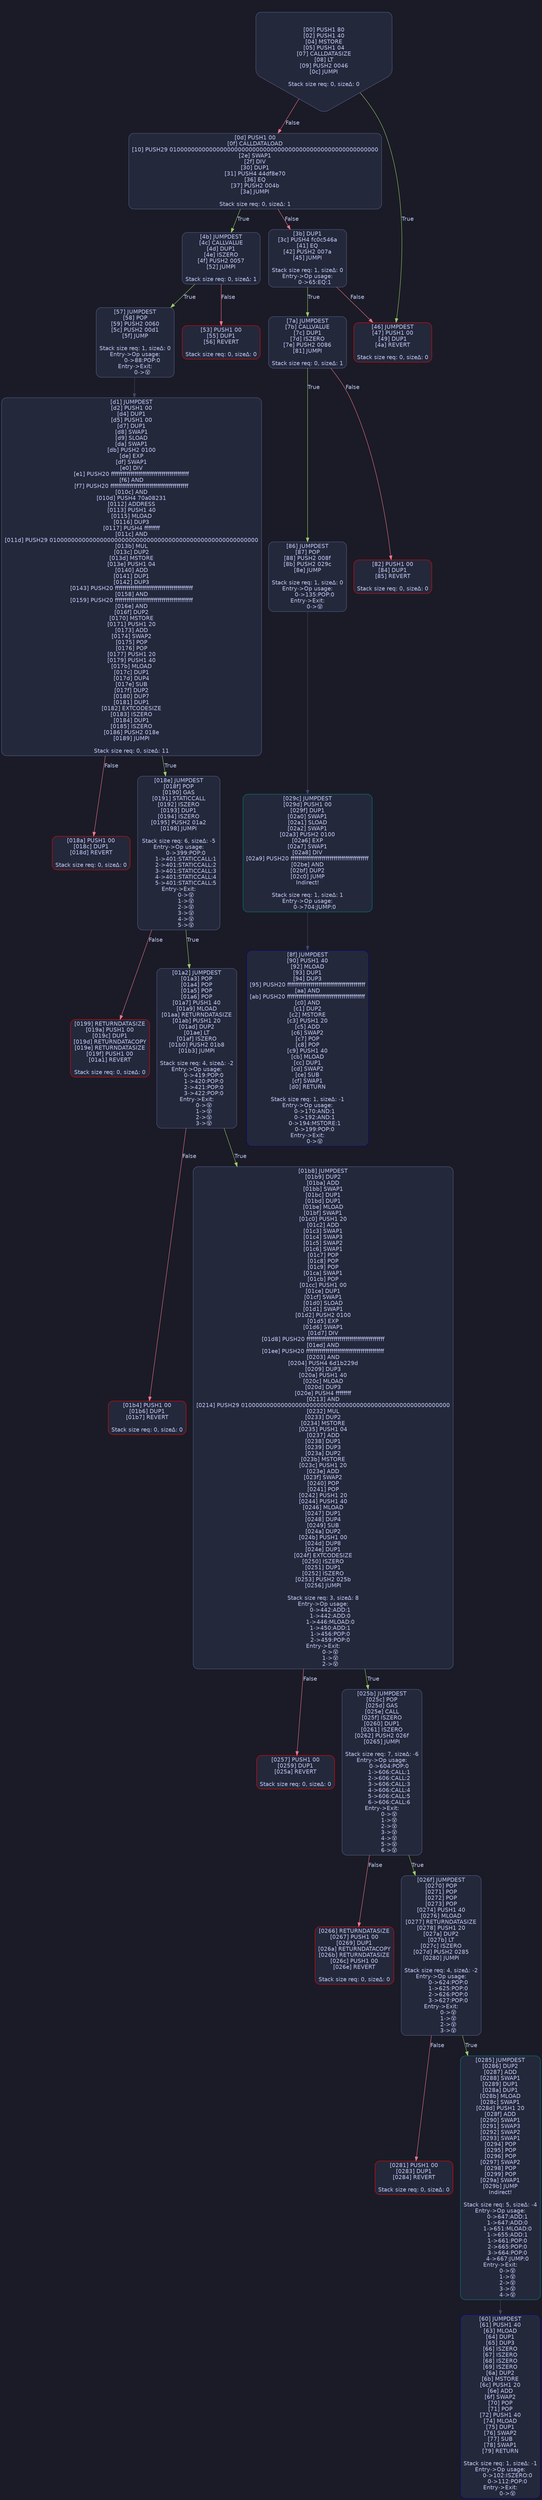 digraph G {
    node [shape=box, style="filled, rounded", color="#565f89", fontcolor="#c0caf5", fontname="Helvetica", fillcolor="#24283b"];
    edge [color="#414868", fontcolor="#c0caf5", fontname="Helvetica"];
    bgcolor="#1a1b26";
    0 [ label = "[00] PUSH1 80
[02] PUSH1 40
[04] MSTORE
[05] PUSH1 04
[07] CALLDATASIZE
[08] LT
[09] PUSH2 0046
[0c] JUMPI

Stack size req: 0, sizeΔ: 0
" shape = invhouse]
    1 [ label = "[0d] PUSH1 00
[0f] CALLDATALOAD
[10] PUSH29 0100000000000000000000000000000000000000000000000000000000
[2e] SWAP1
[2f] DIV
[30] DUP1
[31] PUSH4 44df8e70
[36] EQ
[37] PUSH2 004b
[3a] JUMPI

Stack size req: 0, sizeΔ: 1
"]
    2 [ label = "[3b] DUP1
[3c] PUSH4 fc0c546a
[41] EQ
[42] PUSH2 007a
[45] JUMPI

Stack size req: 1, sizeΔ: 0
Entry->Op usage:
	0->65:EQ:1
"]
    3 [ label = "[46] JUMPDEST
[47] PUSH1 00
[49] DUP1
[4a] REVERT

Stack size req: 0, sizeΔ: 0
" color = "red"]
    4 [ label = "[4b] JUMPDEST
[4c] CALLVALUE
[4d] DUP1
[4e] ISZERO
[4f] PUSH2 0057
[52] JUMPI

Stack size req: 0, sizeΔ: 1
"]
    5 [ label = "[53] PUSH1 00
[55] DUP1
[56] REVERT

Stack size req: 0, sizeΔ: 0
" color = "red"]
    6 [ label = "[57] JUMPDEST
[58] POP
[59] PUSH2 0060
[5c] PUSH2 00d1
[5f] JUMP

Stack size req: 1, sizeΔ: 0
Entry->Op usage:
	0->88:POP:0
Entry->Exit:
	0->😵
"]
    7 [ label = "[60] JUMPDEST
[61] PUSH1 40
[63] MLOAD
[64] DUP1
[65] DUP3
[66] ISZERO
[67] ISZERO
[68] ISZERO
[69] ISZERO
[6a] DUP2
[6b] MSTORE
[6c] PUSH1 20
[6e] ADD
[6f] SWAP2
[70] POP
[71] POP
[72] PUSH1 40
[74] MLOAD
[75] DUP1
[76] SWAP2
[77] SUB
[78] SWAP1
[79] RETURN

Stack size req: 1, sizeΔ: -1
Entry->Op usage:
	0->102:ISZERO:0
	0->112:POP:0
Entry->Exit:
	0->😵
" color = "darkblue"]
    8 [ label = "[7a] JUMPDEST
[7b] CALLVALUE
[7c] DUP1
[7d] ISZERO
[7e] PUSH2 0086
[81] JUMPI

Stack size req: 0, sizeΔ: 1
"]
    9 [ label = "[82] PUSH1 00
[84] DUP1
[85] REVERT

Stack size req: 0, sizeΔ: 0
" color = "red"]
    10 [ label = "[86] JUMPDEST
[87] POP
[88] PUSH2 008f
[8b] PUSH2 029c
[8e] JUMP

Stack size req: 1, sizeΔ: 0
Entry->Op usage:
	0->135:POP:0
Entry->Exit:
	0->😵
"]
    11 [ label = "[8f] JUMPDEST
[90] PUSH1 40
[92] MLOAD
[93] DUP1
[94] DUP3
[95] PUSH20 ffffffffffffffffffffffffffffffffffffffff
[aa] AND
[ab] PUSH20 ffffffffffffffffffffffffffffffffffffffff
[c0] AND
[c1] DUP2
[c2] MSTORE
[c3] PUSH1 20
[c5] ADD
[c6] SWAP2
[c7] POP
[c8] POP
[c9] PUSH1 40
[cb] MLOAD
[cc] DUP1
[cd] SWAP2
[ce] SUB
[cf] SWAP1
[d0] RETURN

Stack size req: 1, sizeΔ: -1
Entry->Op usage:
	0->170:AND:1
	0->192:AND:1
	0->194:MSTORE:1
	0->199:POP:0
Entry->Exit:
	0->😵
" color = "darkblue"]
    12 [ label = "[d1] JUMPDEST
[d2] PUSH1 00
[d4] DUP1
[d5] PUSH1 00
[d7] DUP1
[d8] SWAP1
[d9] SLOAD
[da] SWAP1
[db] PUSH2 0100
[de] EXP
[df] SWAP1
[e0] DIV
[e1] PUSH20 ffffffffffffffffffffffffffffffffffffffff
[f6] AND
[f7] PUSH20 ffffffffffffffffffffffffffffffffffffffff
[010c] AND
[010d] PUSH4 70a08231
[0112] ADDRESS
[0113] PUSH1 40
[0115] MLOAD
[0116] DUP3
[0117] PUSH4 ffffffff
[011c] AND
[011d] PUSH29 0100000000000000000000000000000000000000000000000000000000
[013b] MUL
[013c] DUP2
[013d] MSTORE
[013e] PUSH1 04
[0140] ADD
[0141] DUP1
[0142] DUP3
[0143] PUSH20 ffffffffffffffffffffffffffffffffffffffff
[0158] AND
[0159] PUSH20 ffffffffffffffffffffffffffffffffffffffff
[016e] AND
[016f] DUP2
[0170] MSTORE
[0171] PUSH1 20
[0173] ADD
[0174] SWAP2
[0175] POP
[0176] POP
[0177] PUSH1 20
[0179] PUSH1 40
[017b] MLOAD
[017c] DUP1
[017d] DUP4
[017e] SUB
[017f] DUP2
[0180] DUP7
[0181] DUP1
[0182] EXTCODESIZE
[0183] ISZERO
[0184] DUP1
[0185] ISZERO
[0186] PUSH2 018e
[0189] JUMPI

Stack size req: 0, sizeΔ: 11
"]
    13 [ label = "[018a] PUSH1 00
[018c] DUP1
[018d] REVERT

Stack size req: 0, sizeΔ: 0
" color = "red"]
    14 [ label = "[018e] JUMPDEST
[018f] POP
[0190] GAS
[0191] STATICCALL
[0192] ISZERO
[0193] DUP1
[0194] ISZERO
[0195] PUSH2 01a2
[0198] JUMPI

Stack size req: 6, sizeΔ: -5
Entry->Op usage:
	0->399:POP:0
	1->401:STATICCALL:1
	2->401:STATICCALL:2
	3->401:STATICCALL:3
	4->401:STATICCALL:4
	5->401:STATICCALL:5
Entry->Exit:
	0->😵
	1->😵
	2->😵
	3->😵
	4->😵
	5->😵
"]
    15 [ label = "[0199] RETURNDATASIZE
[019a] PUSH1 00
[019c] DUP1
[019d] RETURNDATACOPY
[019e] RETURNDATASIZE
[019f] PUSH1 00
[01a1] REVERT

Stack size req: 0, sizeΔ: 0
" color = "red"]
    16 [ label = "[01a2] JUMPDEST
[01a3] POP
[01a4] POP
[01a5] POP
[01a6] POP
[01a7] PUSH1 40
[01a9] MLOAD
[01aa] RETURNDATASIZE
[01ab] PUSH1 20
[01ad] DUP2
[01ae] LT
[01af] ISZERO
[01b0] PUSH2 01b8
[01b3] JUMPI

Stack size req: 4, sizeΔ: -2
Entry->Op usage:
	0->419:POP:0
	1->420:POP:0
	2->421:POP:0
	3->422:POP:0
Entry->Exit:
	0->😵
	1->😵
	2->😵
	3->😵
"]
    17 [ label = "[01b4] PUSH1 00
[01b6] DUP1
[01b7] REVERT

Stack size req: 0, sizeΔ: 0
" color = "red"]
    18 [ label = "[01b8] JUMPDEST
[01b9] DUP2
[01ba] ADD
[01bb] SWAP1
[01bc] DUP1
[01bd] DUP1
[01be] MLOAD
[01bf] SWAP1
[01c0] PUSH1 20
[01c2] ADD
[01c3] SWAP1
[01c4] SWAP3
[01c5] SWAP2
[01c6] SWAP1
[01c7] POP
[01c8] POP
[01c9] POP
[01ca] SWAP1
[01cb] POP
[01cc] PUSH1 00
[01ce] DUP1
[01cf] SWAP1
[01d0] SLOAD
[01d1] SWAP1
[01d2] PUSH2 0100
[01d5] EXP
[01d6] SWAP1
[01d7] DIV
[01d8] PUSH20 ffffffffffffffffffffffffffffffffffffffff
[01ed] AND
[01ee] PUSH20 ffffffffffffffffffffffffffffffffffffffff
[0203] AND
[0204] PUSH4 6d1b229d
[0209] DUP3
[020a] PUSH1 40
[020c] MLOAD
[020d] DUP3
[020e] PUSH4 ffffffff
[0213] AND
[0214] PUSH29 0100000000000000000000000000000000000000000000000000000000
[0232] MUL
[0233] DUP2
[0234] MSTORE
[0235] PUSH1 04
[0237] ADD
[0238] DUP1
[0239] DUP3
[023a] DUP2
[023b] MSTORE
[023c] PUSH1 20
[023e] ADD
[023f] SWAP2
[0240] POP
[0241] POP
[0242] PUSH1 20
[0244] PUSH1 40
[0246] MLOAD
[0247] DUP1
[0248] DUP4
[0249] SUB
[024a] DUP2
[024b] PUSH1 00
[024d] DUP8
[024e] DUP1
[024f] EXTCODESIZE
[0250] ISZERO
[0251] DUP1
[0252] ISZERO
[0253] PUSH2 025b
[0256] JUMPI

Stack size req: 3, sizeΔ: 8
Entry->Op usage:
	0->442:ADD:1
	1->442:ADD:0
	1->446:MLOAD:0
	1->450:ADD:1
	1->456:POP:0
	2->459:POP:0
Entry->Exit:
	0->😵
	1->😵
	2->😵
"]
    19 [ label = "[0257] PUSH1 00
[0259] DUP1
[025a] REVERT

Stack size req: 0, sizeΔ: 0
" color = "red"]
    20 [ label = "[025b] JUMPDEST
[025c] POP
[025d] GAS
[025e] CALL
[025f] ISZERO
[0260] DUP1
[0261] ISZERO
[0262] PUSH2 026f
[0265] JUMPI

Stack size req: 7, sizeΔ: -6
Entry->Op usage:
	0->604:POP:0
	1->606:CALL:1
	2->606:CALL:2
	3->606:CALL:3
	4->606:CALL:4
	5->606:CALL:5
	6->606:CALL:6
Entry->Exit:
	0->😵
	1->😵
	2->😵
	3->😵
	4->😵
	5->😵
	6->😵
"]
    21 [ label = "[0266] RETURNDATASIZE
[0267] PUSH1 00
[0269] DUP1
[026a] RETURNDATACOPY
[026b] RETURNDATASIZE
[026c] PUSH1 00
[026e] REVERT

Stack size req: 0, sizeΔ: 0
" color = "red"]
    22 [ label = "[026f] JUMPDEST
[0270] POP
[0271] POP
[0272] POP
[0273] POP
[0274] PUSH1 40
[0276] MLOAD
[0277] RETURNDATASIZE
[0278] PUSH1 20
[027a] DUP2
[027b] LT
[027c] ISZERO
[027d] PUSH2 0285
[0280] JUMPI

Stack size req: 4, sizeΔ: -2
Entry->Op usage:
	0->624:POP:0
	1->625:POP:0
	2->626:POP:0
	3->627:POP:0
Entry->Exit:
	0->😵
	1->😵
	2->😵
	3->😵
"]
    23 [ label = "[0281] PUSH1 00
[0283] DUP1
[0284] REVERT

Stack size req: 0, sizeΔ: 0
" color = "red"]
    24 [ label = "[0285] JUMPDEST
[0286] DUP2
[0287] ADD
[0288] SWAP1
[0289] DUP1
[028a] DUP1
[028b] MLOAD
[028c] SWAP1
[028d] PUSH1 20
[028f] ADD
[0290] SWAP1
[0291] SWAP3
[0292] SWAP2
[0293] SWAP1
[0294] POP
[0295] POP
[0296] POP
[0297] SWAP2
[0298] POP
[0299] POP
[029a] SWAP1
[029b] JUMP
Indirect!

Stack size req: 5, sizeΔ: -4
Entry->Op usage:
	0->647:ADD:1
	1->647:ADD:0
	1->651:MLOAD:0
	1->655:ADD:1
	1->661:POP:0
	2->665:POP:0
	3->664:POP:0
	4->667:JUMP:0
Entry->Exit:
	0->😵
	1->😵
	2->😵
	3->😵
	4->😵
" color = "teal"]
    25 [ label = "[029c] JUMPDEST
[029d] PUSH1 00
[029f] DUP1
[02a0] SWAP1
[02a1] SLOAD
[02a2] SWAP1
[02a3] PUSH2 0100
[02a6] EXP
[02a7] SWAP1
[02a8] DIV
[02a9] PUSH20 ffffffffffffffffffffffffffffffffffffffff
[02be] AND
[02bf] DUP2
[02c0] JUMP
Indirect!

Stack size req: 1, sizeΔ: 1
Entry->Op usage:
	0->704:JUMP:0
" color = "teal"]
    0 -> 1 [ label = "False" color = "#f7768e"]
    0 -> 3 [ label = "True" color = "#9ece6a"]
    1 -> 2 [ label = "False" color = "#f7768e"]
    1 -> 4 [ label = "True" color = "#9ece6a"]
    2 -> 3 [ label = "False" color = "#f7768e"]
    2 -> 8 [ label = "True" color = "#9ece6a"]
    4 -> 5 [ label = "False" color = "#f7768e"]
    4 -> 6 [ label = "True" color = "#9ece6a"]
    6 -> 12 [ ]
    8 -> 9 [ label = "False" color = "#f7768e"]
    8 -> 10 [ label = "True" color = "#9ece6a"]
    10 -> 25 [ ]
    12 -> 13 [ label = "False" color = "#f7768e"]
    12 -> 14 [ label = "True" color = "#9ece6a"]
    14 -> 15 [ label = "False" color = "#f7768e"]
    14 -> 16 [ label = "True" color = "#9ece6a"]
    16 -> 17 [ label = "False" color = "#f7768e"]
    16 -> 18 [ label = "True" color = "#9ece6a"]
    18 -> 19 [ label = "False" color = "#f7768e"]
    18 -> 20 [ label = "True" color = "#9ece6a"]
    20 -> 21 [ label = "False" color = "#f7768e"]
    20 -> 22 [ label = "True" color = "#9ece6a"]
    22 -> 23 [ label = "False" color = "#f7768e"]
    22 -> 24 [ label = "True" color = "#9ece6a"]
    24 -> 7 [ ]
    25 -> 11 [ ]

}
